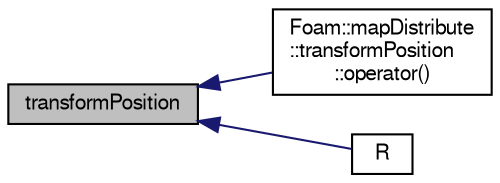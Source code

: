 digraph "transformPosition"
{
  bgcolor="transparent";
  edge [fontname="FreeSans",fontsize="10",labelfontname="FreeSans",labelfontsize="10"];
  node [fontname="FreeSans",fontsize="10",shape=record];
  rankdir="LR";
  Node73 [label="transformPosition",height=0.2,width=0.4,color="black", fillcolor="grey75", style="filled", fontcolor="black"];
  Node73 -> Node74 [dir="back",color="midnightblue",fontsize="10",style="solid",fontname="FreeSans"];
  Node74 [label="Foam::mapDistribute\l::transformPosition\l::operator()",height=0.2,width=0.4,color="black",URL="$a27370.html#addf197e18903170b9fb79f22c3c86061"];
  Node73 -> Node75 [dir="back",color="midnightblue",fontsize="10",style="solid",fontname="FreeSans"];
  Node75 [label="R",height=0.2,width=0.4,color="black",URL="$a27698.html#ac93ff5936d11cf08fc1791126c804940"];
}
